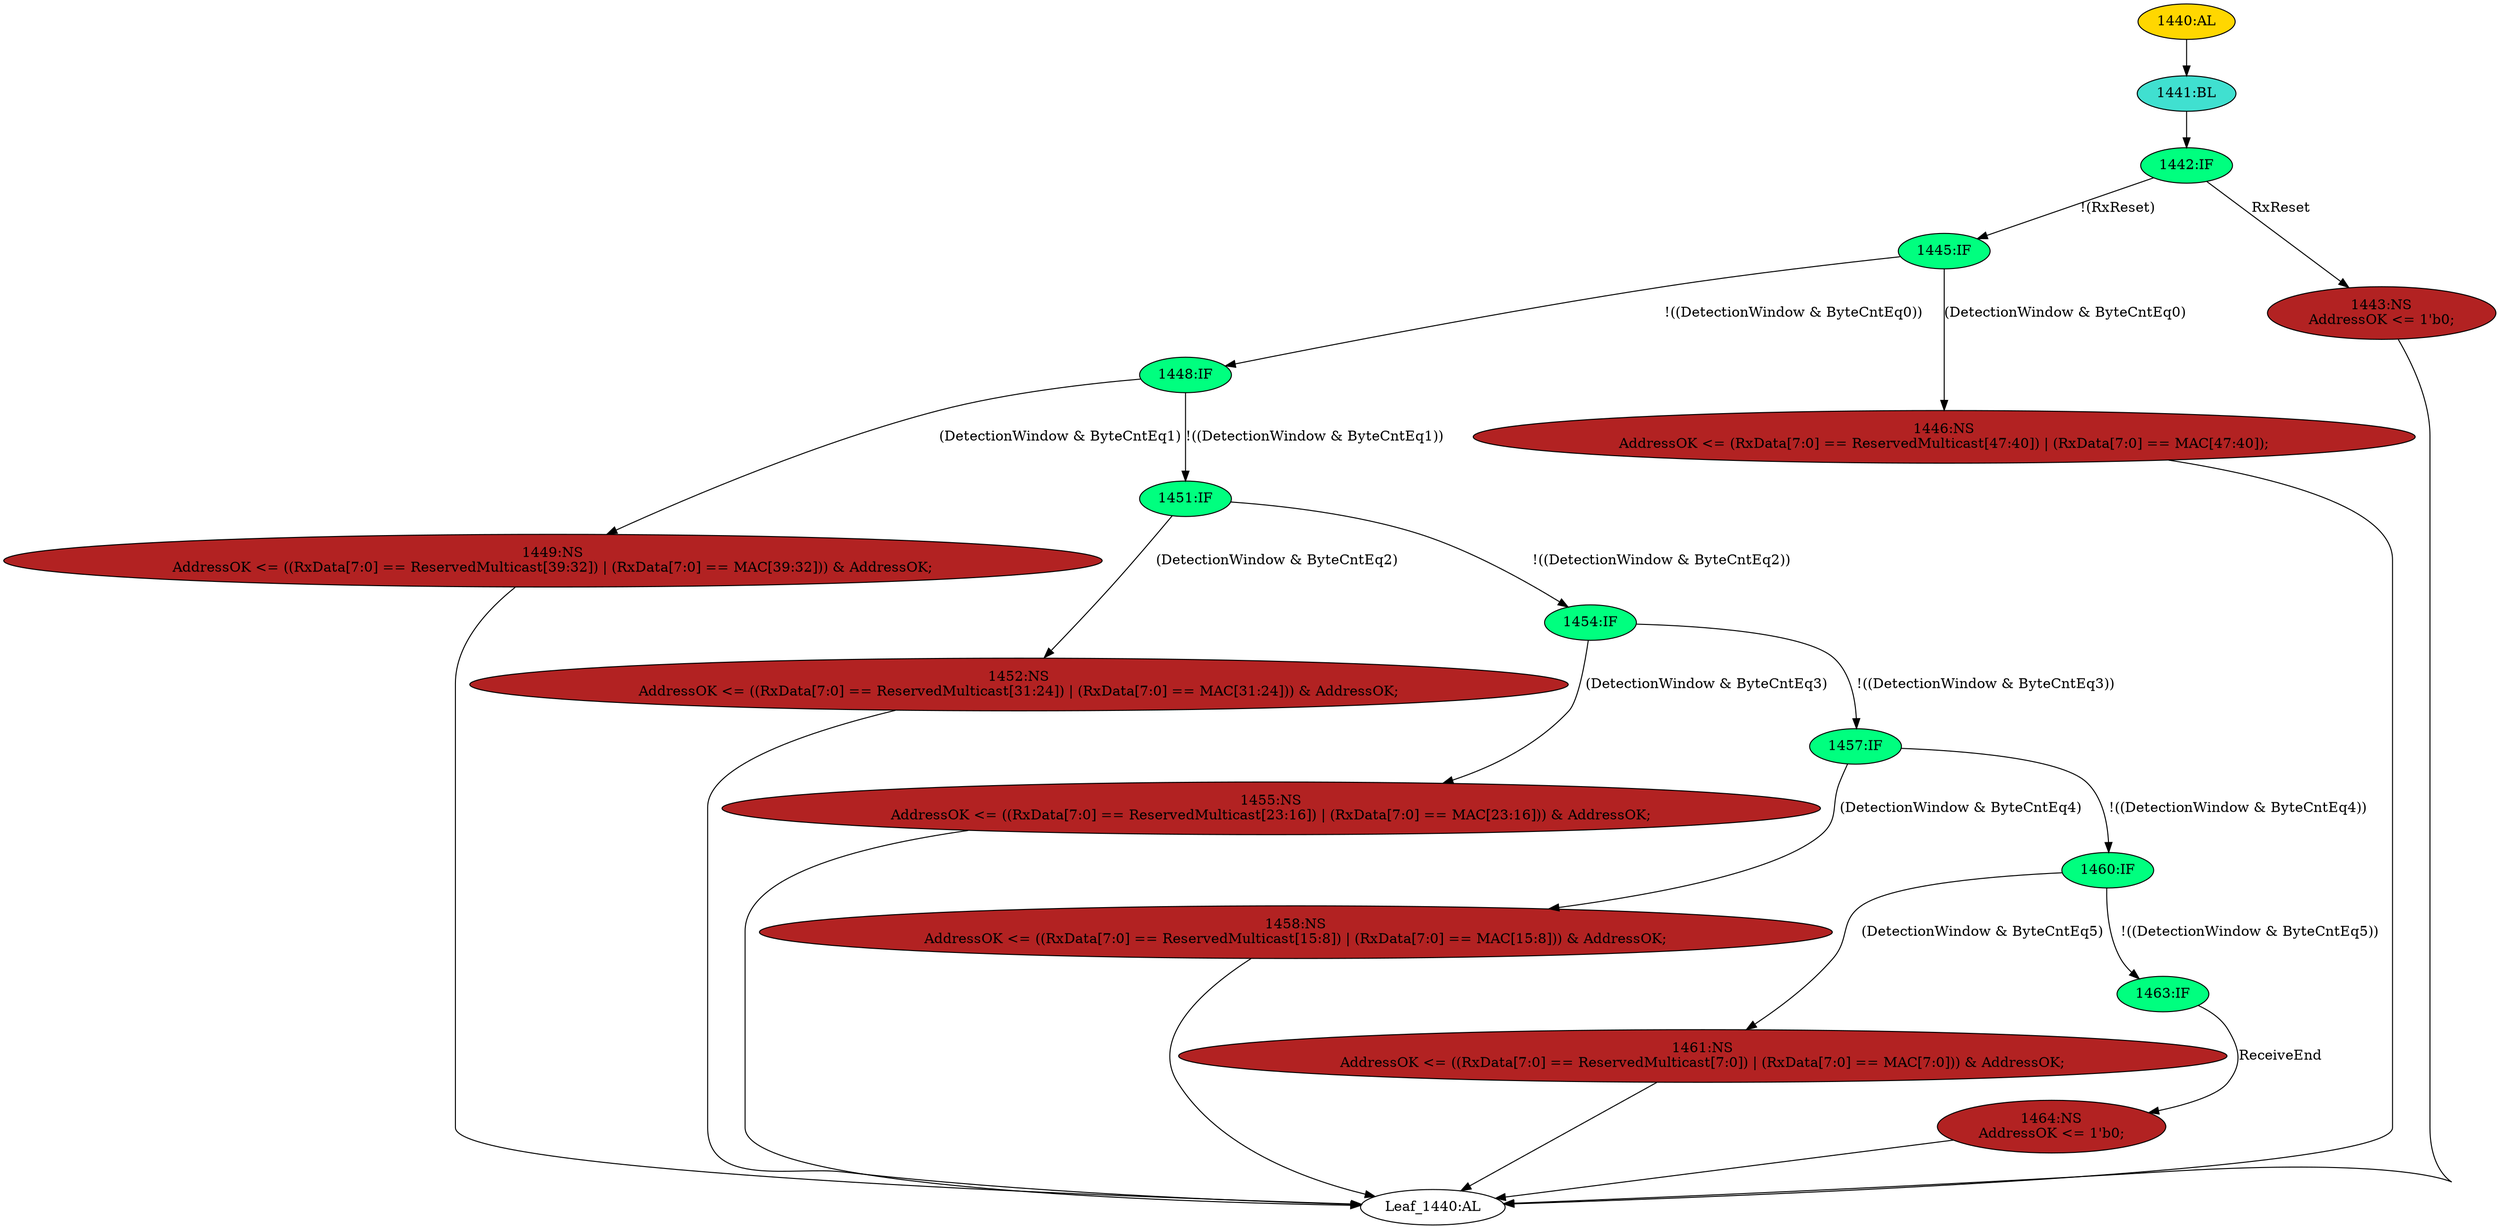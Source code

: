 strict digraph "" {
	node [label="\N"];
	"Leaf_1440:AL"	 [def_var="['AddressOK']",
		label="Leaf_1440:AL"];
	"1445:IF"	 [ast="<pyverilog.vparser.ast.IfStatement object at 0x7f37fb687190>",
		fillcolor=springgreen,
		label="1445:IF",
		statements="[]",
		style=filled,
		typ=IfStatement];
	"1448:IF"	 [ast="<pyverilog.vparser.ast.IfStatement object at 0x7f37fb687210>",
		fillcolor=springgreen,
		label="1448:IF",
		statements="[]",
		style=filled,
		typ=IfStatement];
	"1445:IF" -> "1448:IF"	 [cond="['DetectionWindow', 'ByteCntEq0']",
		label="!((DetectionWindow & ByteCntEq0))",
		lineno=1445];
	"1446:NS"	 [ast="<pyverilog.vparser.ast.NonblockingSubstitution object at 0x7f37fb6784d0>",
		fillcolor=firebrick,
		label="1446:NS
AddressOK <= (RxData[7:0] == ReservedMulticast[47:40]) | (RxData[7:0] == MAC[47:40]);",
		statements="[<pyverilog.vparser.ast.NonblockingSubstitution object at 0x7f37fb6784d0>]",
		style=filled,
		typ=NonblockingSubstitution];
	"1445:IF" -> "1446:NS"	 [cond="['DetectionWindow', 'ByteCntEq0']",
		label="(DetectionWindow & ByteCntEq0)",
		lineno=1445];
	"1443:NS"	 [ast="<pyverilog.vparser.ast.NonblockingSubstitution object at 0x7f37fb678bd0>",
		fillcolor=firebrick,
		label="1443:NS
AddressOK <= 1'b0;",
		statements="[<pyverilog.vparser.ast.NonblockingSubstitution object at 0x7f37fb678bd0>]",
		style=filled,
		typ=NonblockingSubstitution];
	"1443:NS" -> "Leaf_1440:AL"	 [cond="[]",
		lineno=None];
	"1442:IF"	 [ast="<pyverilog.vparser.ast.IfStatement object at 0x7f37fb678d10>",
		fillcolor=springgreen,
		label="1442:IF",
		statements="[]",
		style=filled,
		typ=IfStatement];
	"1442:IF" -> "1445:IF"	 [cond="['RxReset']",
		label="!(RxReset)",
		lineno=1442];
	"1442:IF" -> "1443:NS"	 [cond="['RxReset']",
		label=RxReset,
		lineno=1442];
	"1458:NS"	 [ast="<pyverilog.vparser.ast.NonblockingSubstitution object at 0x7f37fb687cd0>",
		fillcolor=firebrick,
		label="1458:NS
AddressOK <= ((RxData[7:0] == ReservedMulticast[15:8]) | (RxData[7:0] == MAC[15:8])) & AddressOK;",
		statements="[<pyverilog.vparser.ast.NonblockingSubstitution object at 0x7f37fb687cd0>]",
		style=filled,
		typ=NonblockingSubstitution];
	"1458:NS" -> "Leaf_1440:AL"	 [cond="[]",
		lineno=None];
	"1452:NS"	 [ast="<pyverilog.vparser.ast.NonblockingSubstitution object at 0x7f37fb685590>",
		fillcolor=firebrick,
		label="1452:NS
AddressOK <= ((RxData[7:0] == ReservedMulticast[31:24]) | (RxData[7:0] == MAC[31:24])) & AddressOK;",
		statements="[<pyverilog.vparser.ast.NonblockingSubstitution object at 0x7f37fb685590>]",
		style=filled,
		typ=NonblockingSubstitution];
	"1452:NS" -> "Leaf_1440:AL"	 [cond="[]",
		lineno=None];
	"1455:NS"	 [ast="<pyverilog.vparser.ast.NonblockingSubstitution object at 0x7f37fb69a710>",
		fillcolor=firebrick,
		label="1455:NS
AddressOK <= ((RxData[7:0] == ReservedMulticast[23:16]) | (RxData[7:0] == MAC[23:16])) & AddressOK;",
		statements="[<pyverilog.vparser.ast.NonblockingSubstitution object at 0x7f37fb69a710>]",
		style=filled,
		typ=NonblockingSubstitution];
	"1455:NS" -> "Leaf_1440:AL"	 [cond="[]",
		lineno=None];
	"1449:NS"	 [ast="<pyverilog.vparser.ast.NonblockingSubstitution object at 0x7f37fb685d10>",
		fillcolor=firebrick,
		label="1449:NS
AddressOK <= ((RxData[7:0] == ReservedMulticast[39:32]) | (RxData[7:0] == MAC[39:32])) & AddressOK;",
		statements="[<pyverilog.vparser.ast.NonblockingSubstitution object at 0x7f37fb685d10>]",
		style=filled,
		typ=NonblockingSubstitution];
	"1449:NS" -> "Leaf_1440:AL"	 [cond="[]",
		lineno=None];
	"1464:NS"	 [ast="<pyverilog.vparser.ast.NonblockingSubstitution object at 0x7f37fb6873d0>",
		fillcolor=firebrick,
		label="1464:NS
AddressOK <= 1'b0;",
		statements="[<pyverilog.vparser.ast.NonblockingSubstitution object at 0x7f37fb6873d0>]",
		style=filled,
		typ=NonblockingSubstitution];
	"1464:NS" -> "Leaf_1440:AL"	 [cond="[]",
		lineno=None];
	"1454:IF"	 [ast="<pyverilog.vparser.ast.IfStatement object at 0x7f37fb687290>",
		fillcolor=springgreen,
		label="1454:IF",
		statements="[]",
		style=filled,
		typ=IfStatement];
	"1454:IF" -> "1455:NS"	 [cond="['DetectionWindow', 'ByteCntEq3']",
		label="(DetectionWindow & ByteCntEq3)",
		lineno=1454];
	"1457:IF"	 [ast="<pyverilog.vparser.ast.IfStatement object at 0x7f37fb6872d0>",
		fillcolor=springgreen,
		label="1457:IF",
		statements="[]",
		style=filled,
		typ=IfStatement];
	"1454:IF" -> "1457:IF"	 [cond="['DetectionWindow', 'ByteCntEq3']",
		label="!((DetectionWindow & ByteCntEq3))",
		lineno=1454];
	"1440:AL"	 [ast="<pyverilog.vparser.ast.Always object at 0x7f37fb678d90>",
		clk_sens=False,
		fillcolor=gold,
		label="1440:AL",
		sens="['MRxClk', 'RxReset']",
		statements="[]",
		style=filled,
		typ=Always,
		use_var="['ReservedMulticast', 'ReceiveEnd', 'ByteCntEq5', 'MAC', 'RxData', 'ByteCntEq3', 'RxReset', 'ByteCntEq4', 'ByteCntEq2', 'ByteCntEq1', '\
ByteCntEq0', 'DetectionWindow', 'AddressOK']"];
	"1441:BL"	 [ast="<pyverilog.vparser.ast.Block object at 0x7f37fb678f10>",
		fillcolor=turquoise,
		label="1441:BL",
		statements="[]",
		style=filled,
		typ=Block];
	"1440:AL" -> "1441:BL"	 [cond="[]",
		lineno=None];
	"1441:BL" -> "1442:IF"	 [cond="[]",
		lineno=None];
	"1451:IF"	 [ast="<pyverilog.vparser.ast.IfStatement object at 0x7f37fb687250>",
		fillcolor=springgreen,
		label="1451:IF",
		statements="[]",
		style=filled,
		typ=IfStatement];
	"1451:IF" -> "1452:NS"	 [cond="['DetectionWindow', 'ByteCntEq2']",
		label="(DetectionWindow & ByteCntEq2)",
		lineno=1451];
	"1451:IF" -> "1454:IF"	 [cond="['DetectionWindow', 'ByteCntEq2']",
		label="!((DetectionWindow & ByteCntEq2))",
		lineno=1451];
	"1448:IF" -> "1449:NS"	 [cond="['DetectionWindow', 'ByteCntEq1']",
		label="(DetectionWindow & ByteCntEq1)",
		lineno=1448];
	"1448:IF" -> "1451:IF"	 [cond="['DetectionWindow', 'ByteCntEq1']",
		label="!((DetectionWindow & ByteCntEq1))",
		lineno=1448];
	"1460:IF"	 [ast="<pyverilog.vparser.ast.IfStatement object at 0x7f37fb687310>",
		fillcolor=springgreen,
		label="1460:IF",
		statements="[]",
		style=filled,
		typ=IfStatement];
	"1461:NS"	 [ast="<pyverilog.vparser.ast.NonblockingSubstitution object at 0x7f37fb687550>",
		fillcolor=firebrick,
		label="1461:NS
AddressOK <= ((RxData[7:0] == ReservedMulticast[7:0]) | (RxData[7:0] == MAC[7:0])) & AddressOK;",
		statements="[<pyverilog.vparser.ast.NonblockingSubstitution object at 0x7f37fb687550>]",
		style=filled,
		typ=NonblockingSubstitution];
	"1460:IF" -> "1461:NS"	 [cond="['DetectionWindow', 'ByteCntEq5']",
		label="(DetectionWindow & ByteCntEq5)",
		lineno=1460];
	"1463:IF"	 [ast="<pyverilog.vparser.ast.IfStatement object at 0x7f37fb687350>",
		fillcolor=springgreen,
		label="1463:IF",
		statements="[]",
		style=filled,
		typ=IfStatement];
	"1460:IF" -> "1463:IF"	 [cond="['DetectionWindow', 'ByteCntEq5']",
		label="!((DetectionWindow & ByteCntEq5))",
		lineno=1460];
	"1461:NS" -> "Leaf_1440:AL"	 [cond="[]",
		lineno=None];
	"1457:IF" -> "1458:NS"	 [cond="['DetectionWindow', 'ByteCntEq4']",
		label="(DetectionWindow & ByteCntEq4)",
		lineno=1457];
	"1457:IF" -> "1460:IF"	 [cond="['DetectionWindow', 'ByteCntEq4']",
		label="!((DetectionWindow & ByteCntEq4))",
		lineno=1457];
	"1463:IF" -> "1464:NS"	 [cond="['ReceiveEnd']",
		label=ReceiveEnd,
		lineno=1463];
	"1446:NS" -> "Leaf_1440:AL"	 [cond="[]",
		lineno=None];
}
